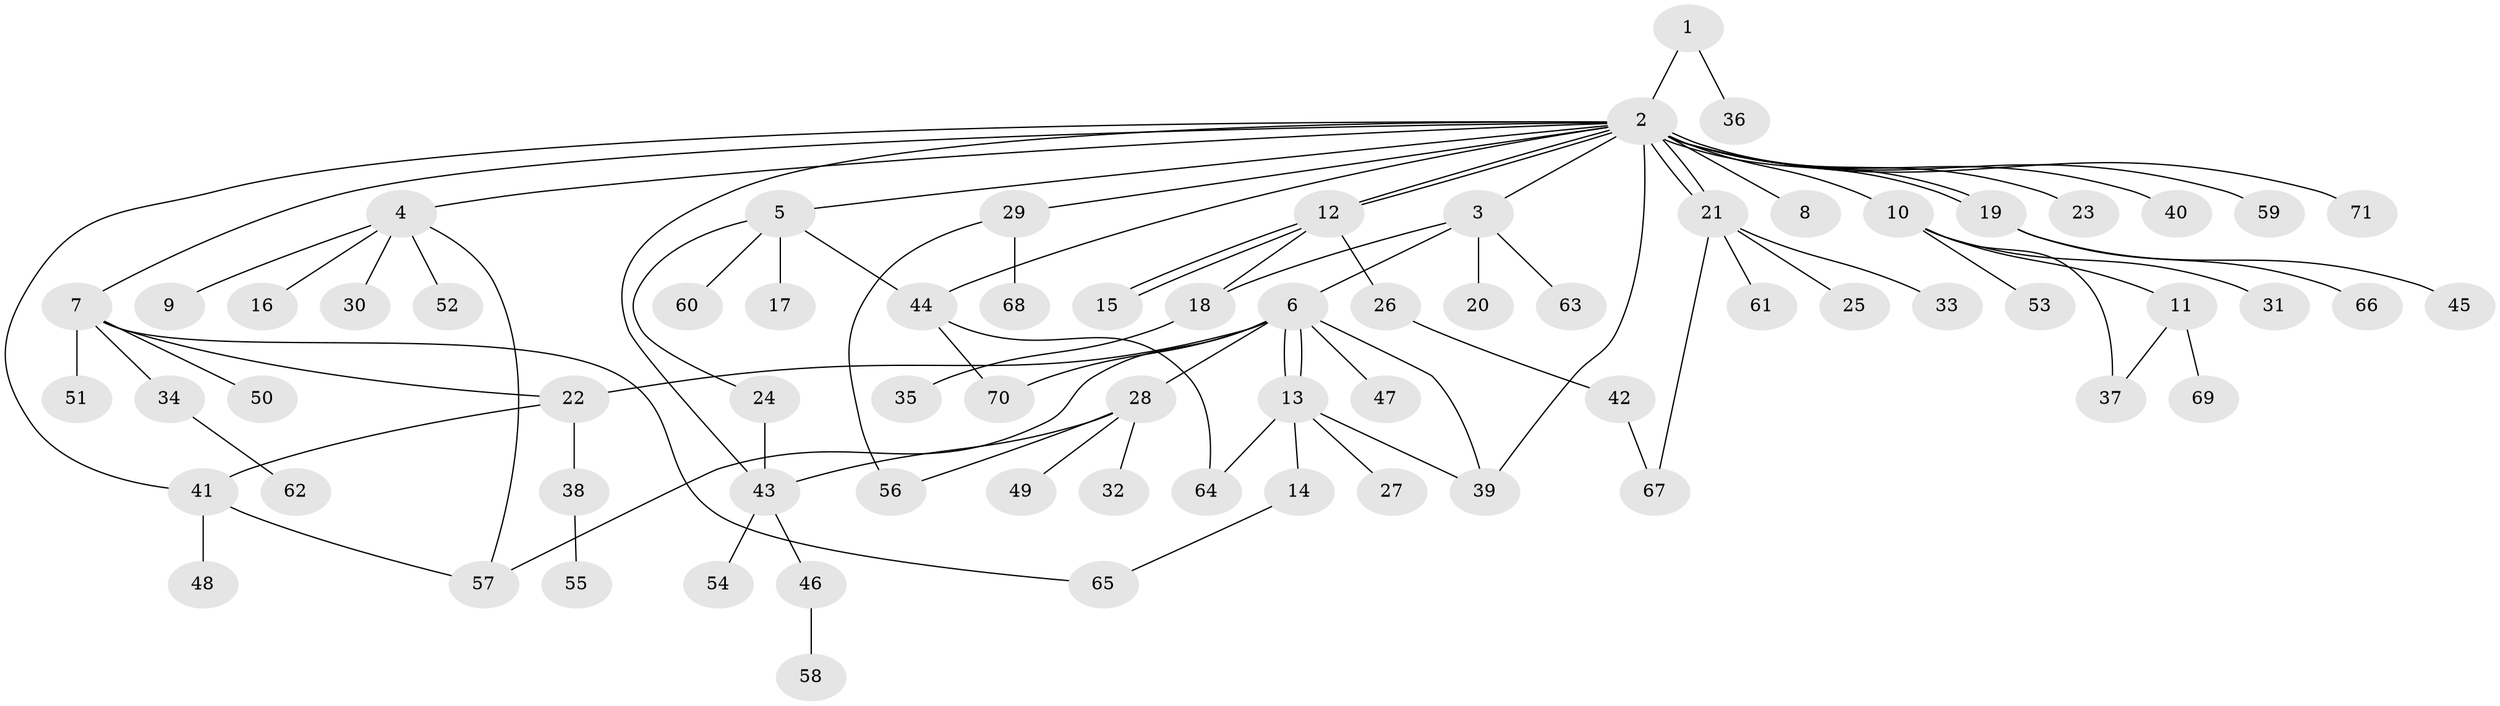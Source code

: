 // Generated by graph-tools (version 1.1) at 2025/26/03/09/25 03:26:05]
// undirected, 71 vertices, 91 edges
graph export_dot {
graph [start="1"]
  node [color=gray90,style=filled];
  1;
  2;
  3;
  4;
  5;
  6;
  7;
  8;
  9;
  10;
  11;
  12;
  13;
  14;
  15;
  16;
  17;
  18;
  19;
  20;
  21;
  22;
  23;
  24;
  25;
  26;
  27;
  28;
  29;
  30;
  31;
  32;
  33;
  34;
  35;
  36;
  37;
  38;
  39;
  40;
  41;
  42;
  43;
  44;
  45;
  46;
  47;
  48;
  49;
  50;
  51;
  52;
  53;
  54;
  55;
  56;
  57;
  58;
  59;
  60;
  61;
  62;
  63;
  64;
  65;
  66;
  67;
  68;
  69;
  70;
  71;
  1 -- 2;
  1 -- 36;
  2 -- 3;
  2 -- 4;
  2 -- 5;
  2 -- 7;
  2 -- 8;
  2 -- 10;
  2 -- 12;
  2 -- 12;
  2 -- 19;
  2 -- 19;
  2 -- 21;
  2 -- 21;
  2 -- 23;
  2 -- 29;
  2 -- 39;
  2 -- 40;
  2 -- 41;
  2 -- 43;
  2 -- 44;
  2 -- 59;
  2 -- 71;
  3 -- 6;
  3 -- 18;
  3 -- 20;
  3 -- 63;
  4 -- 9;
  4 -- 16;
  4 -- 30;
  4 -- 52;
  4 -- 57;
  5 -- 17;
  5 -- 24;
  5 -- 44;
  5 -- 60;
  6 -- 13;
  6 -- 13;
  6 -- 22;
  6 -- 28;
  6 -- 39;
  6 -- 47;
  6 -- 57;
  6 -- 70;
  7 -- 22;
  7 -- 34;
  7 -- 50;
  7 -- 51;
  7 -- 65;
  10 -- 11;
  10 -- 31;
  10 -- 37;
  10 -- 53;
  11 -- 37;
  11 -- 69;
  12 -- 15;
  12 -- 15;
  12 -- 18;
  12 -- 26;
  13 -- 14;
  13 -- 27;
  13 -- 39;
  13 -- 64;
  14 -- 65;
  18 -- 35;
  19 -- 45;
  19 -- 66;
  21 -- 25;
  21 -- 33;
  21 -- 61;
  21 -- 67;
  22 -- 38;
  22 -- 41;
  24 -- 43;
  26 -- 42;
  28 -- 32;
  28 -- 43;
  28 -- 49;
  28 -- 56;
  29 -- 56;
  29 -- 68;
  34 -- 62;
  38 -- 55;
  41 -- 48;
  41 -- 57;
  42 -- 67;
  43 -- 46;
  43 -- 54;
  44 -- 64;
  44 -- 70;
  46 -- 58;
}
